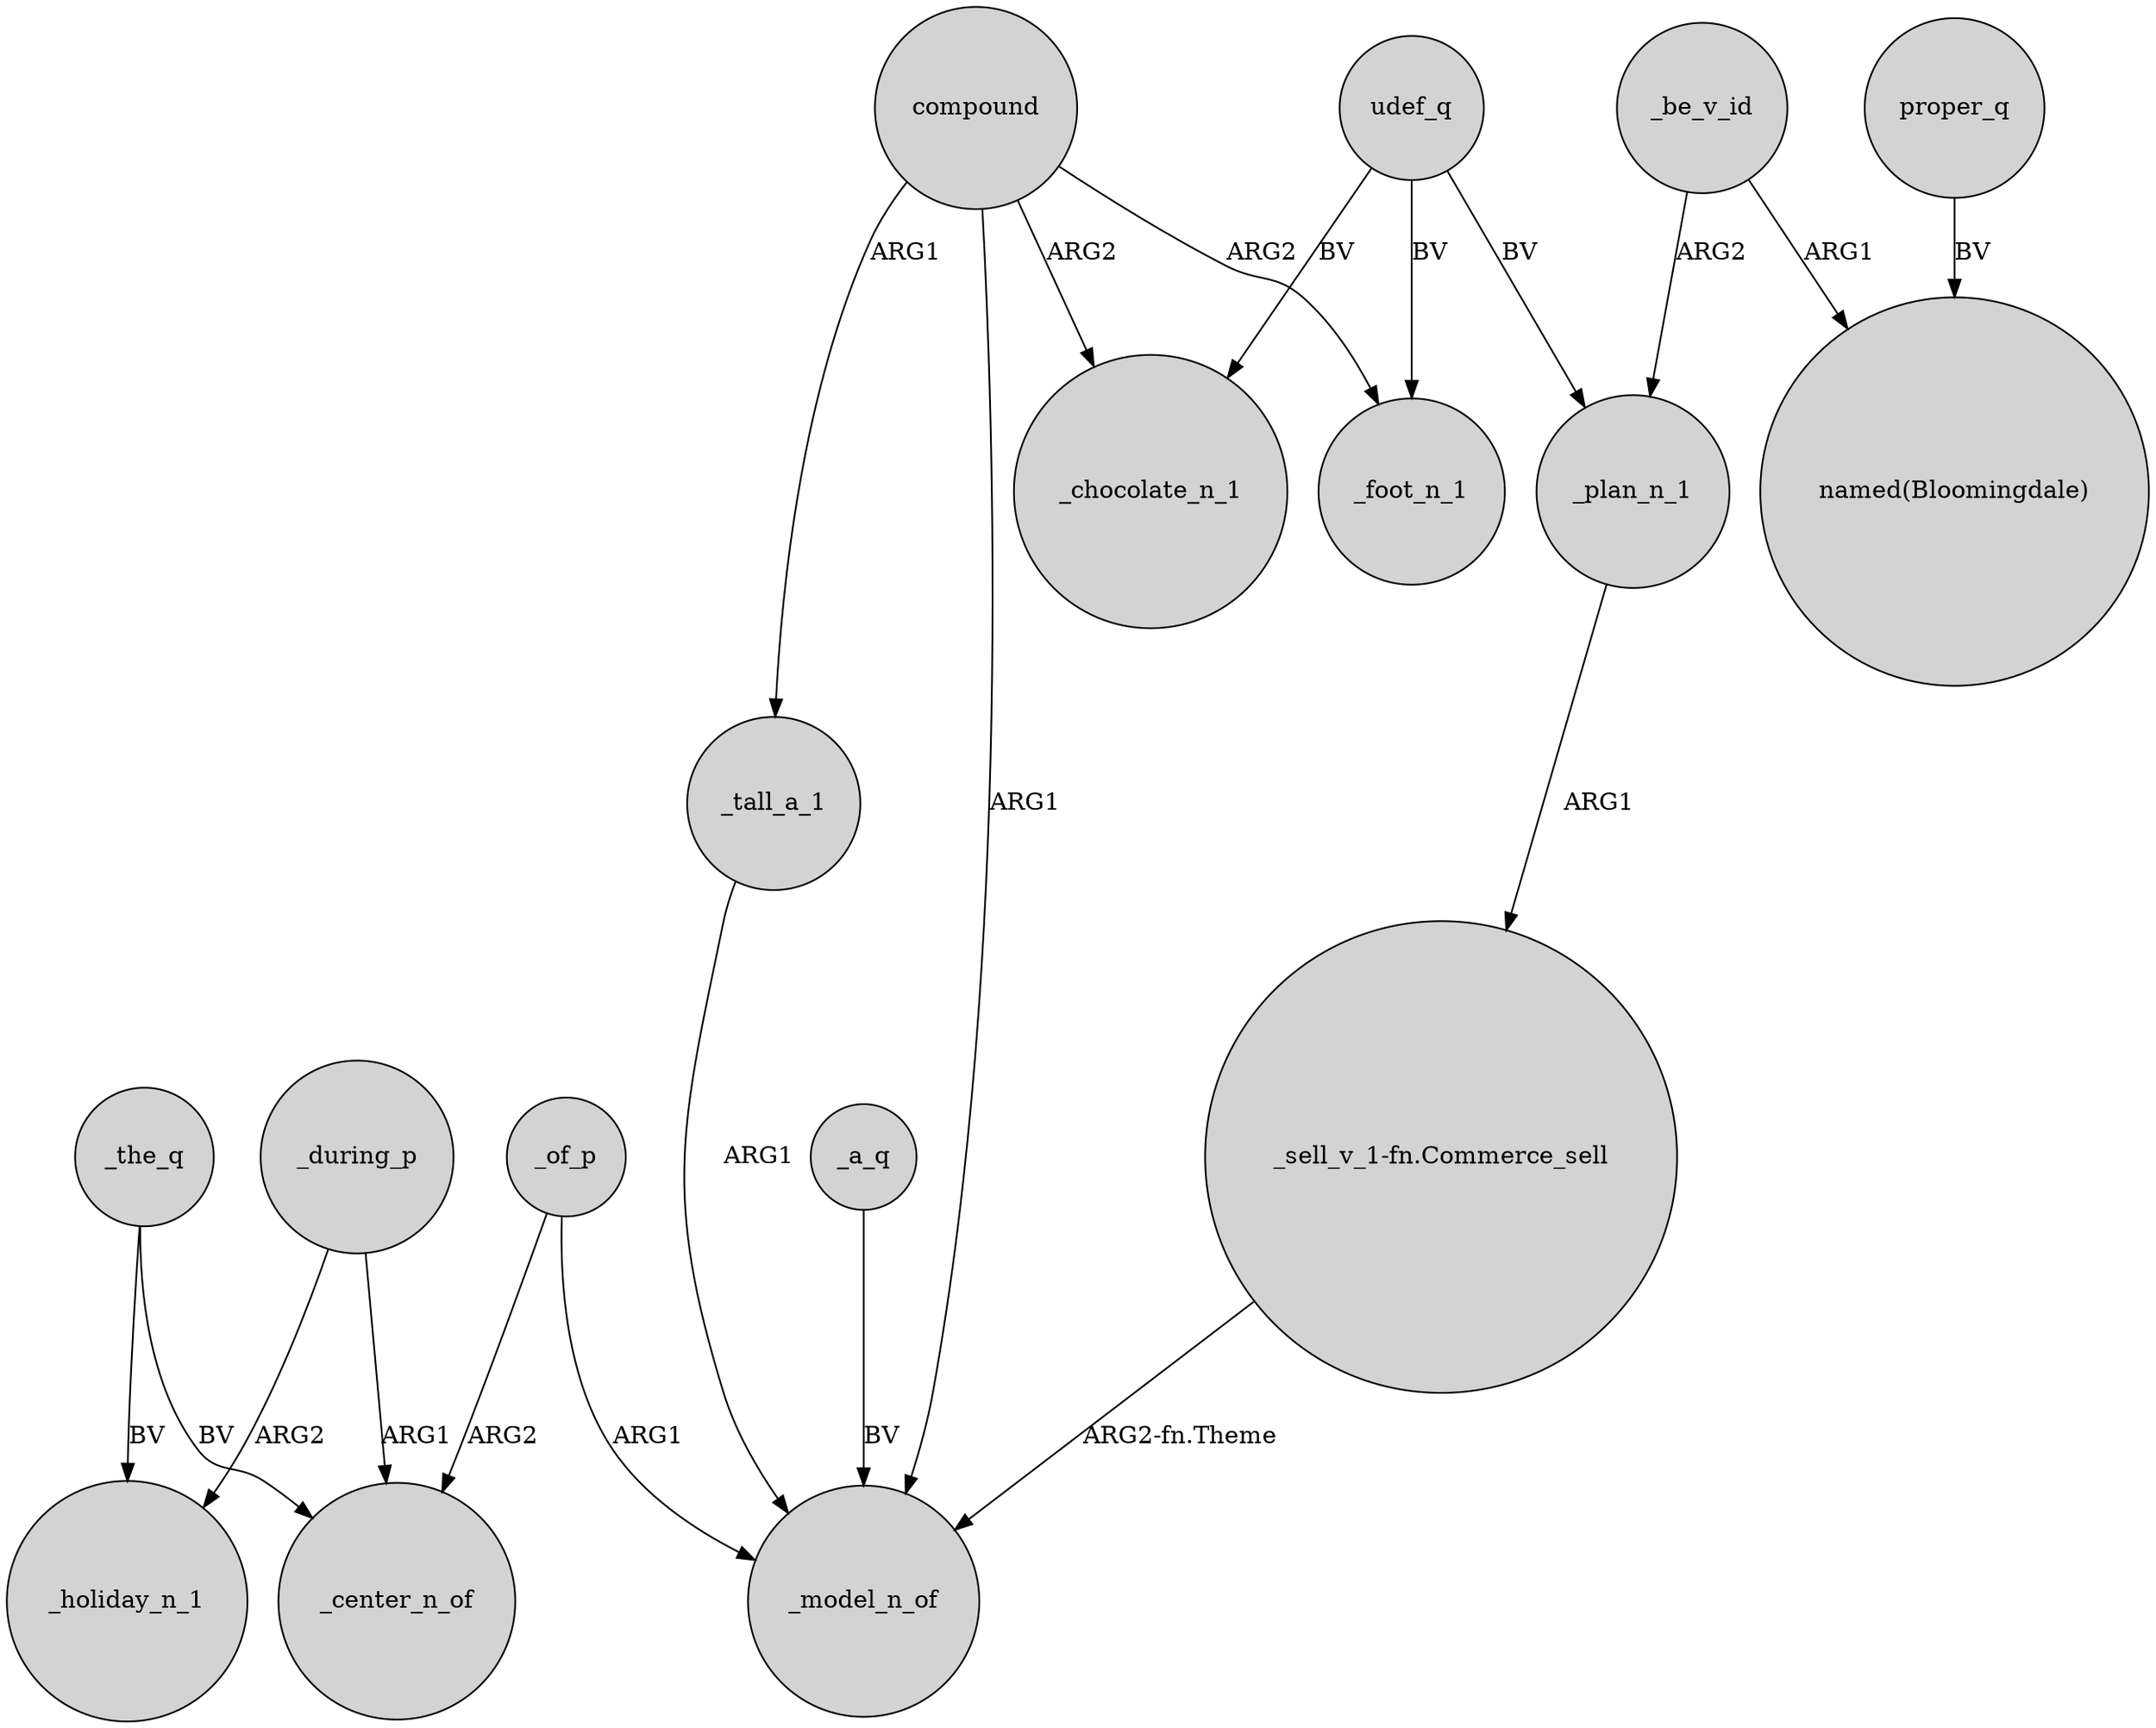 digraph {
	node [shape=circle style=filled]
	_the_q -> _center_n_of [label=BV]
	_of_p -> _center_n_of [label=ARG2]
	compound -> _foot_n_1 [label=ARG2]
	_during_p -> _center_n_of [label=ARG1]
	_during_p -> _holiday_n_1 [label=ARG2]
	_a_q -> _model_n_of [label=BV]
	_of_p -> _model_n_of [label=ARG1]
	_the_q -> _holiday_n_1 [label=BV]
	"_sell_v_1-fn.Commerce_sell" -> _model_n_of [label="ARG2-fn.Theme"]
	compound -> _model_n_of [label=ARG1]
	compound -> _chocolate_n_1 [label=ARG2]
	udef_q -> _foot_n_1 [label=BV]
	_plan_n_1 -> "_sell_v_1-fn.Commerce_sell" [label=ARG1]
	udef_q -> _plan_n_1 [label=BV]
	udef_q -> _chocolate_n_1 [label=BV]
	compound -> _tall_a_1 [label=ARG1]
	_be_v_id -> "named(Bloomingdale)" [label=ARG1]
	_be_v_id -> _plan_n_1 [label=ARG2]
	proper_q -> "named(Bloomingdale)" [label=BV]
	_tall_a_1 -> _model_n_of [label=ARG1]
}
